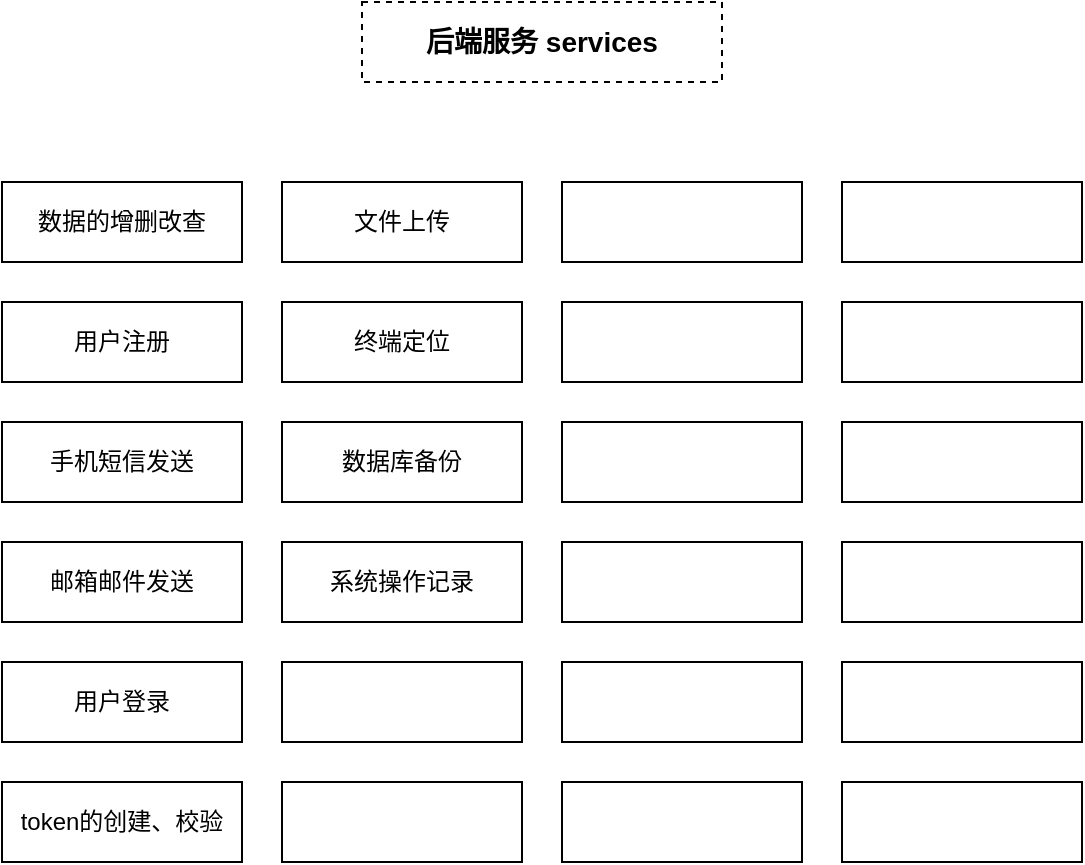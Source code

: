 <mxfile version="11.1.4" type="github"><diagram id="tZ-GPDc0GfVKM3X2U5ph" name="Page-1"><mxGraphModel dx="901" dy="631" grid="1" gridSize="10" guides="1" tooltips="1" connect="1" arrows="1" fold="1" page="1" pageScale="1" pageWidth="827" pageHeight="1169" math="0" shadow="0"><root><mxCell id="0"/><mxCell id="1" parent="0"/><mxCell id="oYo5sTMO3pV7A_rPv7dF-1" value="后端服务 services" style="rounded=0;whiteSpace=wrap;html=1;fontStyle=1;fontSize=14;dashed=1;" vertex="1" parent="1"><mxGeometry x="300" y="20" width="180" height="40" as="geometry"/></mxCell><mxCell id="oYo5sTMO3pV7A_rPv7dF-5" value="数据的增删改查" style="rounded=0;whiteSpace=wrap;html=1;" vertex="1" parent="1"><mxGeometry x="120" y="110" width="120" height="40" as="geometry"/></mxCell><mxCell id="oYo5sTMO3pV7A_rPv7dF-7" value="用户注册" style="rounded=0;whiteSpace=wrap;html=1;" vertex="1" parent="1"><mxGeometry x="120" y="170" width="120" height="40" as="geometry"/></mxCell><mxCell id="oYo5sTMO3pV7A_rPv7dF-8" value="手机短信发送" style="rounded=0;whiteSpace=wrap;html=1;" vertex="1" parent="1"><mxGeometry x="120" y="230" width="120" height="40" as="geometry"/></mxCell><mxCell id="oYo5sTMO3pV7A_rPv7dF-9" value="邮箱邮件发送" style="rounded=0;whiteSpace=wrap;html=1;" vertex="1" parent="1"><mxGeometry x="120" y="290" width="120" height="40" as="geometry"/></mxCell><mxCell id="oYo5sTMO3pV7A_rPv7dF-10" value="用户登录" style="rounded=0;whiteSpace=wrap;html=1;" vertex="1" parent="1"><mxGeometry x="120" y="350" width="120" height="40" as="geometry"/></mxCell><mxCell id="oYo5sTMO3pV7A_rPv7dF-11" value="token的创建、校验" style="rounded=0;whiteSpace=wrap;html=1;" vertex="1" parent="1"><mxGeometry x="120" y="410" width="120" height="40" as="geometry"/></mxCell><mxCell id="oYo5sTMO3pV7A_rPv7dF-12" value="文件上传" style="rounded=0;whiteSpace=wrap;html=1;" vertex="1" parent="1"><mxGeometry x="260" y="110" width="120" height="40" as="geometry"/></mxCell><mxCell id="oYo5sTMO3pV7A_rPv7dF-13" value="终端定位" style="rounded=0;whiteSpace=wrap;html=1;" vertex="1" parent="1"><mxGeometry x="260" y="170" width="120" height="40" as="geometry"/></mxCell><mxCell id="oYo5sTMO3pV7A_rPv7dF-14" value="数据库备份" style="rounded=0;whiteSpace=wrap;html=1;" vertex="1" parent="1"><mxGeometry x="260" y="230" width="120" height="40" as="geometry"/></mxCell><mxCell id="oYo5sTMO3pV7A_rPv7dF-15" value="系统操作记录" style="rounded=0;whiteSpace=wrap;html=1;" vertex="1" parent="1"><mxGeometry x="260" y="290" width="120" height="40" as="geometry"/></mxCell><mxCell id="oYo5sTMO3pV7A_rPv7dF-16" value="" style="rounded=0;whiteSpace=wrap;html=1;" vertex="1" parent="1"><mxGeometry x="260" y="350" width="120" height="40" as="geometry"/></mxCell><mxCell id="oYo5sTMO3pV7A_rPv7dF-17" value="" style="rounded=0;whiteSpace=wrap;html=1;" vertex="1" parent="1"><mxGeometry x="260" y="410" width="120" height="40" as="geometry"/></mxCell><mxCell id="oYo5sTMO3pV7A_rPv7dF-18" value="" style="rounded=0;whiteSpace=wrap;html=1;" vertex="1" parent="1"><mxGeometry x="400" y="110" width="120" height="40" as="geometry"/></mxCell><mxCell id="oYo5sTMO3pV7A_rPv7dF-19" value="" style="rounded=0;whiteSpace=wrap;html=1;" vertex="1" parent="1"><mxGeometry x="400" y="170" width="120" height="40" as="geometry"/></mxCell><mxCell id="oYo5sTMO3pV7A_rPv7dF-20" value="" style="rounded=0;whiteSpace=wrap;html=1;" vertex="1" parent="1"><mxGeometry x="400" y="230" width="120" height="40" as="geometry"/></mxCell><mxCell id="oYo5sTMO3pV7A_rPv7dF-21" value="" style="rounded=0;whiteSpace=wrap;html=1;" vertex="1" parent="1"><mxGeometry x="400" y="290" width="120" height="40" as="geometry"/></mxCell><mxCell id="oYo5sTMO3pV7A_rPv7dF-22" value="" style="rounded=0;whiteSpace=wrap;html=1;" vertex="1" parent="1"><mxGeometry x="400" y="350" width="120" height="40" as="geometry"/></mxCell><mxCell id="oYo5sTMO3pV7A_rPv7dF-23" value="" style="rounded=0;whiteSpace=wrap;html=1;" vertex="1" parent="1"><mxGeometry x="400" y="410" width="120" height="40" as="geometry"/></mxCell><mxCell id="oYo5sTMO3pV7A_rPv7dF-24" value="" style="rounded=0;whiteSpace=wrap;html=1;" vertex="1" parent="1"><mxGeometry x="540" y="110" width="120" height="40" as="geometry"/></mxCell><mxCell id="oYo5sTMO3pV7A_rPv7dF-25" value="" style="rounded=0;whiteSpace=wrap;html=1;" vertex="1" parent="1"><mxGeometry x="540" y="170" width="120" height="40" as="geometry"/></mxCell><mxCell id="oYo5sTMO3pV7A_rPv7dF-26" value="" style="rounded=0;whiteSpace=wrap;html=1;" vertex="1" parent="1"><mxGeometry x="540" y="230" width="120" height="40" as="geometry"/></mxCell><mxCell id="oYo5sTMO3pV7A_rPv7dF-27" value="" style="rounded=0;whiteSpace=wrap;html=1;" vertex="1" parent="1"><mxGeometry x="540" y="290" width="120" height="40" as="geometry"/></mxCell><mxCell id="oYo5sTMO3pV7A_rPv7dF-28" value="" style="rounded=0;whiteSpace=wrap;html=1;" vertex="1" parent="1"><mxGeometry x="540" y="350" width="120" height="40" as="geometry"/></mxCell><mxCell id="oYo5sTMO3pV7A_rPv7dF-29" value="" style="rounded=0;whiteSpace=wrap;html=1;" vertex="1" parent="1"><mxGeometry x="540" y="410" width="120" height="40" as="geometry"/></mxCell></root></mxGraphModel></diagram></mxfile>